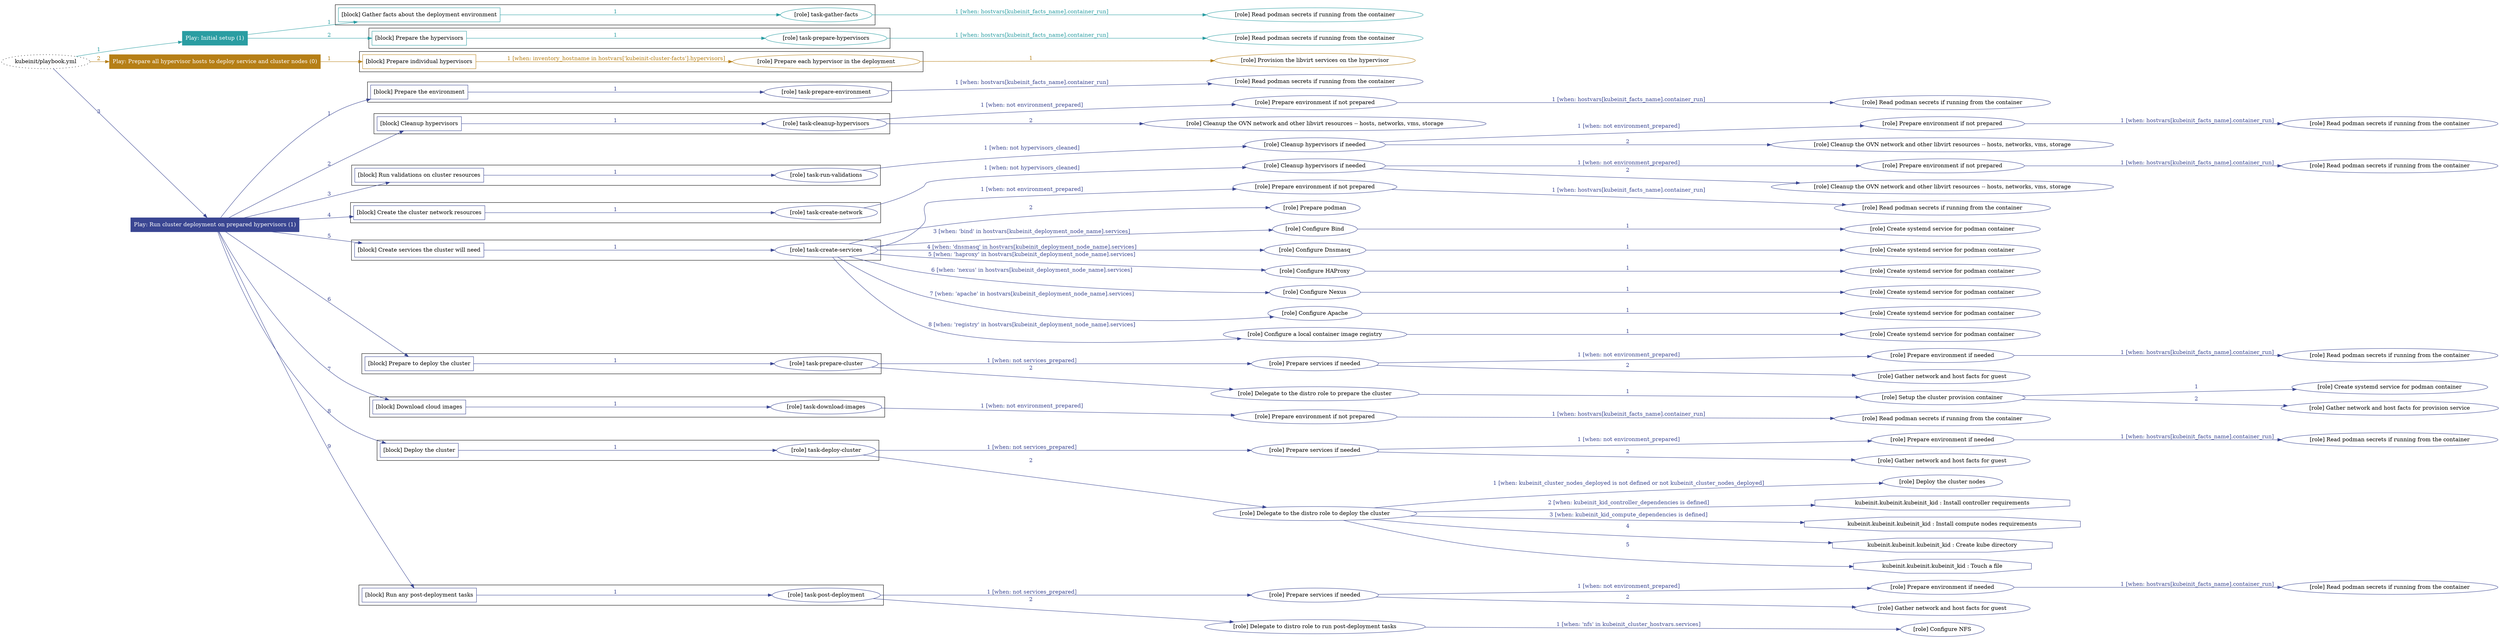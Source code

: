 digraph {
	graph [concentrate=true ordering=in rankdir=LR ratio=fill]
	edge [esep=5 sep=10]
	"kubeinit/playbook.yml" [id=root_node style=dotted]
	play_c7c4244e [label="Play: Initial setup (1)" color="#2a9da2" fontcolor="#ffffff" id=play_c7c4244e shape=box style=filled tooltip=localhost]
	"kubeinit/playbook.yml" -> play_c7c4244e [label="1 " color="#2a9da2" fontcolor="#2a9da2" id=edge_aed97bb0 labeltooltip="1 " tooltip="1 "]
	subgraph "Read podman secrets if running from the container" {
		role_f5daa499 [label="[role] Read podman secrets if running from the container" color="#2a9da2" id=role_f5daa499 tooltip="Read podman secrets if running from the container"]
	}
	subgraph "task-gather-facts" {
		role_80c6f2e5 [label="[role] task-gather-facts" color="#2a9da2" id=role_80c6f2e5 tooltip="task-gather-facts"]
		role_80c6f2e5 -> role_f5daa499 [label="1 [when: hostvars[kubeinit_facts_name].container_run]" color="#2a9da2" fontcolor="#2a9da2" id=edge_a0815695 labeltooltip="1 [when: hostvars[kubeinit_facts_name].container_run]" tooltip="1 [when: hostvars[kubeinit_facts_name].container_run]"]
	}
	subgraph "Read podman secrets if running from the container" {
		role_b9eb7ce7 [label="[role] Read podman secrets if running from the container" color="#2a9da2" id=role_b9eb7ce7 tooltip="Read podman secrets if running from the container"]
	}
	subgraph "task-prepare-hypervisors" {
		role_8793e54c [label="[role] task-prepare-hypervisors" color="#2a9da2" id=role_8793e54c tooltip="task-prepare-hypervisors"]
		role_8793e54c -> role_b9eb7ce7 [label="1 [when: hostvars[kubeinit_facts_name].container_run]" color="#2a9da2" fontcolor="#2a9da2" id=edge_85f0b55e labeltooltip="1 [when: hostvars[kubeinit_facts_name].container_run]" tooltip="1 [when: hostvars[kubeinit_facts_name].container_run]"]
	}
	subgraph "Play: Initial setup (1)" {
		play_c7c4244e -> block_0421fe7e [label=1 color="#2a9da2" fontcolor="#2a9da2" id=edge_94b4957a labeltooltip=1 tooltip=1]
		subgraph cluster_block_0421fe7e {
			block_0421fe7e [label="[block] Gather facts about the deployment environment" color="#2a9da2" id=block_0421fe7e labeltooltip="Gather facts about the deployment environment" shape=box tooltip="Gather facts about the deployment environment"]
			block_0421fe7e -> role_80c6f2e5 [label="1 " color="#2a9da2" fontcolor="#2a9da2" id=edge_e2be462d labeltooltip="1 " tooltip="1 "]
		}
		play_c7c4244e -> block_b61f8439 [label=2 color="#2a9da2" fontcolor="#2a9da2" id=edge_0bdb75f0 labeltooltip=2 tooltip=2]
		subgraph cluster_block_b61f8439 {
			block_b61f8439 [label="[block] Prepare the hypervisors" color="#2a9da2" id=block_b61f8439 labeltooltip="Prepare the hypervisors" shape=box tooltip="Prepare the hypervisors"]
			block_b61f8439 -> role_8793e54c [label="1 " color="#2a9da2" fontcolor="#2a9da2" id=edge_ad9264ef labeltooltip="1 " tooltip="1 "]
		}
	}
	play_2d266fb2 [label="Play: Prepare all hypervisor hosts to deploy service and cluster nodes (0)" color="#b67f16" fontcolor="#ffffff" id=play_2d266fb2 shape=box style=filled tooltip="Play: Prepare all hypervisor hosts to deploy service and cluster nodes (0)"]
	"kubeinit/playbook.yml" -> play_2d266fb2 [label="2 " color="#b67f16" fontcolor="#b67f16" id=edge_cb430b09 labeltooltip="2 " tooltip="2 "]
	subgraph "Provision the libvirt services on the hypervisor" {
		role_6c302af9 [label="[role] Provision the libvirt services on the hypervisor" color="#b67f16" id=role_6c302af9 tooltip="Provision the libvirt services on the hypervisor"]
	}
	subgraph "Prepare each hypervisor in the deployment" {
		role_91f6549c [label="[role] Prepare each hypervisor in the deployment" color="#b67f16" id=role_91f6549c tooltip="Prepare each hypervisor in the deployment"]
		role_91f6549c -> role_6c302af9 [label="1 " color="#b67f16" fontcolor="#b67f16" id=edge_09f7cbc0 labeltooltip="1 " tooltip="1 "]
	}
	subgraph "Play: Prepare all hypervisor hosts to deploy service and cluster nodes (0)" {
		play_2d266fb2 -> block_5f810e94 [label=1 color="#b67f16" fontcolor="#b67f16" id=edge_8931278a labeltooltip=1 tooltip=1]
		subgraph cluster_block_5f810e94 {
			block_5f810e94 [label="[block] Prepare individual hypervisors" color="#b67f16" id=block_5f810e94 labeltooltip="Prepare individual hypervisors" shape=box tooltip="Prepare individual hypervisors"]
			block_5f810e94 -> role_91f6549c [label="1 [when: inventory_hostname in hostvars['kubeinit-cluster-facts'].hypervisors]" color="#b67f16" fontcolor="#b67f16" id=edge_2e1fc644 labeltooltip="1 [when: inventory_hostname in hostvars['kubeinit-cluster-facts'].hypervisors]" tooltip="1 [when: inventory_hostname in hostvars['kubeinit-cluster-facts'].hypervisors]"]
		}
	}
	play_49335403 [label="Play: Run cluster deployment on prepared hypervisors (1)" color="#3a4692" fontcolor="#ffffff" id=play_49335403 shape=box style=filled tooltip=localhost]
	"kubeinit/playbook.yml" -> play_49335403 [label="3 " color="#3a4692" fontcolor="#3a4692" id=edge_21acf954 labeltooltip="3 " tooltip="3 "]
	subgraph "Read podman secrets if running from the container" {
		role_67c32a99 [label="[role] Read podman secrets if running from the container" color="#3a4692" id=role_67c32a99 tooltip="Read podman secrets if running from the container"]
	}
	subgraph "task-prepare-environment" {
		role_082b5de9 [label="[role] task-prepare-environment" color="#3a4692" id=role_082b5de9 tooltip="task-prepare-environment"]
		role_082b5de9 -> role_67c32a99 [label="1 [when: hostvars[kubeinit_facts_name].container_run]" color="#3a4692" fontcolor="#3a4692" id=edge_12b353ee labeltooltip="1 [when: hostvars[kubeinit_facts_name].container_run]" tooltip="1 [when: hostvars[kubeinit_facts_name].container_run]"]
	}
	subgraph "Read podman secrets if running from the container" {
		role_c50f83c5 [label="[role] Read podman secrets if running from the container" color="#3a4692" id=role_c50f83c5 tooltip="Read podman secrets if running from the container"]
	}
	subgraph "Prepare environment if not prepared" {
		role_eaed963b [label="[role] Prepare environment if not prepared" color="#3a4692" id=role_eaed963b tooltip="Prepare environment if not prepared"]
		role_eaed963b -> role_c50f83c5 [label="1 [when: hostvars[kubeinit_facts_name].container_run]" color="#3a4692" fontcolor="#3a4692" id=edge_6c109427 labeltooltip="1 [when: hostvars[kubeinit_facts_name].container_run]" tooltip="1 [when: hostvars[kubeinit_facts_name].container_run]"]
	}
	subgraph "Cleanup the OVN network and other libvirt resources -- hosts, networks, vms, storage" {
		role_c73ecead [label="[role] Cleanup the OVN network and other libvirt resources -- hosts, networks, vms, storage" color="#3a4692" id=role_c73ecead tooltip="Cleanup the OVN network and other libvirt resources -- hosts, networks, vms, storage"]
	}
	subgraph "task-cleanup-hypervisors" {
		role_b3b3bdfd [label="[role] task-cleanup-hypervisors" color="#3a4692" id=role_b3b3bdfd tooltip="task-cleanup-hypervisors"]
		role_b3b3bdfd -> role_eaed963b [label="1 [when: not environment_prepared]" color="#3a4692" fontcolor="#3a4692" id=edge_dd5d40f5 labeltooltip="1 [when: not environment_prepared]" tooltip="1 [when: not environment_prepared]"]
		role_b3b3bdfd -> role_c73ecead [label="2 " color="#3a4692" fontcolor="#3a4692" id=edge_3cd8b5e4 labeltooltip="2 " tooltip="2 "]
	}
	subgraph "Read podman secrets if running from the container" {
		role_54a66305 [label="[role] Read podman secrets if running from the container" color="#3a4692" id=role_54a66305 tooltip="Read podman secrets if running from the container"]
	}
	subgraph "Prepare environment if not prepared" {
		role_33ffafb8 [label="[role] Prepare environment if not prepared" color="#3a4692" id=role_33ffafb8 tooltip="Prepare environment if not prepared"]
		role_33ffafb8 -> role_54a66305 [label="1 [when: hostvars[kubeinit_facts_name].container_run]" color="#3a4692" fontcolor="#3a4692" id=edge_600242b2 labeltooltip="1 [when: hostvars[kubeinit_facts_name].container_run]" tooltip="1 [when: hostvars[kubeinit_facts_name].container_run]"]
	}
	subgraph "Cleanup the OVN network and other libvirt resources -- hosts, networks, vms, storage" {
		role_b25b40e8 [label="[role] Cleanup the OVN network and other libvirt resources -- hosts, networks, vms, storage" color="#3a4692" id=role_b25b40e8 tooltip="Cleanup the OVN network and other libvirt resources -- hosts, networks, vms, storage"]
	}
	subgraph "Cleanup hypervisors if needed" {
		role_47fe9bcb [label="[role] Cleanup hypervisors if needed" color="#3a4692" id=role_47fe9bcb tooltip="Cleanup hypervisors if needed"]
		role_47fe9bcb -> role_33ffafb8 [label="1 [when: not environment_prepared]" color="#3a4692" fontcolor="#3a4692" id=edge_d30f9924 labeltooltip="1 [when: not environment_prepared]" tooltip="1 [when: not environment_prepared]"]
		role_47fe9bcb -> role_b25b40e8 [label="2 " color="#3a4692" fontcolor="#3a4692" id=edge_38484ba8 labeltooltip="2 " tooltip="2 "]
	}
	subgraph "task-run-validations" {
		role_7ef80d5f [label="[role] task-run-validations" color="#3a4692" id=role_7ef80d5f tooltip="task-run-validations"]
		role_7ef80d5f -> role_47fe9bcb [label="1 [when: not hypervisors_cleaned]" color="#3a4692" fontcolor="#3a4692" id=edge_8783ac80 labeltooltip="1 [when: not hypervisors_cleaned]" tooltip="1 [when: not hypervisors_cleaned]"]
	}
	subgraph "Read podman secrets if running from the container" {
		role_043c17e5 [label="[role] Read podman secrets if running from the container" color="#3a4692" id=role_043c17e5 tooltip="Read podman secrets if running from the container"]
	}
	subgraph "Prepare environment if not prepared" {
		role_65fe25c2 [label="[role] Prepare environment if not prepared" color="#3a4692" id=role_65fe25c2 tooltip="Prepare environment if not prepared"]
		role_65fe25c2 -> role_043c17e5 [label="1 [when: hostvars[kubeinit_facts_name].container_run]" color="#3a4692" fontcolor="#3a4692" id=edge_47d6d173 labeltooltip="1 [when: hostvars[kubeinit_facts_name].container_run]" tooltip="1 [when: hostvars[kubeinit_facts_name].container_run]"]
	}
	subgraph "Cleanup the OVN network and other libvirt resources -- hosts, networks, vms, storage" {
		role_8732fb53 [label="[role] Cleanup the OVN network and other libvirt resources -- hosts, networks, vms, storage" color="#3a4692" id=role_8732fb53 tooltip="Cleanup the OVN network and other libvirt resources -- hosts, networks, vms, storage"]
	}
	subgraph "Cleanup hypervisors if needed" {
		role_534dcfa3 [label="[role] Cleanup hypervisors if needed" color="#3a4692" id=role_534dcfa3 tooltip="Cleanup hypervisors if needed"]
		role_534dcfa3 -> role_65fe25c2 [label="1 [when: not environment_prepared]" color="#3a4692" fontcolor="#3a4692" id=edge_81a2f6a2 labeltooltip="1 [when: not environment_prepared]" tooltip="1 [when: not environment_prepared]"]
		role_534dcfa3 -> role_8732fb53 [label="2 " color="#3a4692" fontcolor="#3a4692" id=edge_c6e23b8f labeltooltip="2 " tooltip="2 "]
	}
	subgraph "task-create-network" {
		role_29abb6ca [label="[role] task-create-network" color="#3a4692" id=role_29abb6ca tooltip="task-create-network"]
		role_29abb6ca -> role_534dcfa3 [label="1 [when: not hypervisors_cleaned]" color="#3a4692" fontcolor="#3a4692" id=edge_60fcfe67 labeltooltip="1 [when: not hypervisors_cleaned]" tooltip="1 [when: not hypervisors_cleaned]"]
	}
	subgraph "Read podman secrets if running from the container" {
		role_03f94be3 [label="[role] Read podman secrets if running from the container" color="#3a4692" id=role_03f94be3 tooltip="Read podman secrets if running from the container"]
	}
	subgraph "Prepare environment if not prepared" {
		role_d7ad94b0 [label="[role] Prepare environment if not prepared" color="#3a4692" id=role_d7ad94b0 tooltip="Prepare environment if not prepared"]
		role_d7ad94b0 -> role_03f94be3 [label="1 [when: hostvars[kubeinit_facts_name].container_run]" color="#3a4692" fontcolor="#3a4692" id=edge_ec8800c0 labeltooltip="1 [when: hostvars[kubeinit_facts_name].container_run]" tooltip="1 [when: hostvars[kubeinit_facts_name].container_run]"]
	}
	subgraph "Prepare podman" {
		role_e4fca821 [label="[role] Prepare podman" color="#3a4692" id=role_e4fca821 tooltip="Prepare podman"]
	}
	subgraph "Create systemd service for podman container" {
		role_4534d521 [label="[role] Create systemd service for podman container" color="#3a4692" id=role_4534d521 tooltip="Create systemd service for podman container"]
	}
	subgraph "Configure Bind" {
		role_f3d68622 [label="[role] Configure Bind" color="#3a4692" id=role_f3d68622 tooltip="Configure Bind"]
		role_f3d68622 -> role_4534d521 [label="1 " color="#3a4692" fontcolor="#3a4692" id=edge_31d0db3e labeltooltip="1 " tooltip="1 "]
	}
	subgraph "Create systemd service for podman container" {
		role_3362e053 [label="[role] Create systemd service for podman container" color="#3a4692" id=role_3362e053 tooltip="Create systemd service for podman container"]
	}
	subgraph "Configure Dnsmasq" {
		role_849591e7 [label="[role] Configure Dnsmasq" color="#3a4692" id=role_849591e7 tooltip="Configure Dnsmasq"]
		role_849591e7 -> role_3362e053 [label="1 " color="#3a4692" fontcolor="#3a4692" id=edge_5e905473 labeltooltip="1 " tooltip="1 "]
	}
	subgraph "Create systemd service for podman container" {
		role_0c691523 [label="[role] Create systemd service for podman container" color="#3a4692" id=role_0c691523 tooltip="Create systemd service for podman container"]
	}
	subgraph "Configure HAProxy" {
		role_d433f154 [label="[role] Configure HAProxy" color="#3a4692" id=role_d433f154 tooltip="Configure HAProxy"]
		role_d433f154 -> role_0c691523 [label="1 " color="#3a4692" fontcolor="#3a4692" id=edge_c3368771 labeltooltip="1 " tooltip="1 "]
	}
	subgraph "Create systemd service for podman container" {
		role_c8da731c [label="[role] Create systemd service for podman container" color="#3a4692" id=role_c8da731c tooltip="Create systemd service for podman container"]
	}
	subgraph "Configure Nexus" {
		role_7488633d [label="[role] Configure Nexus" color="#3a4692" id=role_7488633d tooltip="Configure Nexus"]
		role_7488633d -> role_c8da731c [label="1 " color="#3a4692" fontcolor="#3a4692" id=edge_ff51a708 labeltooltip="1 " tooltip="1 "]
	}
	subgraph "Create systemd service for podman container" {
		role_d178b2d3 [label="[role] Create systemd service for podman container" color="#3a4692" id=role_d178b2d3 tooltip="Create systemd service for podman container"]
	}
	subgraph "Configure Apache" {
		role_10566935 [label="[role] Configure Apache" color="#3a4692" id=role_10566935 tooltip="Configure Apache"]
		role_10566935 -> role_d178b2d3 [label="1 " color="#3a4692" fontcolor="#3a4692" id=edge_d89dc905 labeltooltip="1 " tooltip="1 "]
	}
	subgraph "Create systemd service for podman container" {
		role_7ff29e07 [label="[role] Create systemd service for podman container" color="#3a4692" id=role_7ff29e07 tooltip="Create systemd service for podman container"]
	}
	subgraph "Configure a local container image registry" {
		role_132e29bf [label="[role] Configure a local container image registry" color="#3a4692" id=role_132e29bf tooltip="Configure a local container image registry"]
		role_132e29bf -> role_7ff29e07 [label="1 " color="#3a4692" fontcolor="#3a4692" id=edge_9098af61 labeltooltip="1 " tooltip="1 "]
	}
	subgraph "task-create-services" {
		role_c28f6316 [label="[role] task-create-services" color="#3a4692" id=role_c28f6316 tooltip="task-create-services"]
		role_c28f6316 -> role_d7ad94b0 [label="1 [when: not environment_prepared]" color="#3a4692" fontcolor="#3a4692" id=edge_75a02c07 labeltooltip="1 [when: not environment_prepared]" tooltip="1 [when: not environment_prepared]"]
		role_c28f6316 -> role_e4fca821 [label="2 " color="#3a4692" fontcolor="#3a4692" id=edge_a46c9c1a labeltooltip="2 " tooltip="2 "]
		role_c28f6316 -> role_f3d68622 [label="3 [when: 'bind' in hostvars[kubeinit_deployment_node_name].services]" color="#3a4692" fontcolor="#3a4692" id=edge_bd4cb39d labeltooltip="3 [when: 'bind' in hostvars[kubeinit_deployment_node_name].services]" tooltip="3 [when: 'bind' in hostvars[kubeinit_deployment_node_name].services]"]
		role_c28f6316 -> role_849591e7 [label="4 [when: 'dnsmasq' in hostvars[kubeinit_deployment_node_name].services]" color="#3a4692" fontcolor="#3a4692" id=edge_4e809b0a labeltooltip="4 [when: 'dnsmasq' in hostvars[kubeinit_deployment_node_name].services]" tooltip="4 [when: 'dnsmasq' in hostvars[kubeinit_deployment_node_name].services]"]
		role_c28f6316 -> role_d433f154 [label="5 [when: 'haproxy' in hostvars[kubeinit_deployment_node_name].services]" color="#3a4692" fontcolor="#3a4692" id=edge_eaf50330 labeltooltip="5 [when: 'haproxy' in hostvars[kubeinit_deployment_node_name].services]" tooltip="5 [when: 'haproxy' in hostvars[kubeinit_deployment_node_name].services]"]
		role_c28f6316 -> role_7488633d [label="6 [when: 'nexus' in hostvars[kubeinit_deployment_node_name].services]" color="#3a4692" fontcolor="#3a4692" id=edge_6c630381 labeltooltip="6 [when: 'nexus' in hostvars[kubeinit_deployment_node_name].services]" tooltip="6 [when: 'nexus' in hostvars[kubeinit_deployment_node_name].services]"]
		role_c28f6316 -> role_10566935 [label="7 [when: 'apache' in hostvars[kubeinit_deployment_node_name].services]" color="#3a4692" fontcolor="#3a4692" id=edge_96152158 labeltooltip="7 [when: 'apache' in hostvars[kubeinit_deployment_node_name].services]" tooltip="7 [when: 'apache' in hostvars[kubeinit_deployment_node_name].services]"]
		role_c28f6316 -> role_132e29bf [label="8 [when: 'registry' in hostvars[kubeinit_deployment_node_name].services]" color="#3a4692" fontcolor="#3a4692" id=edge_005bab72 labeltooltip="8 [when: 'registry' in hostvars[kubeinit_deployment_node_name].services]" tooltip="8 [when: 'registry' in hostvars[kubeinit_deployment_node_name].services]"]
	}
	subgraph "Read podman secrets if running from the container" {
		role_f506a992 [label="[role] Read podman secrets if running from the container" color="#3a4692" id=role_f506a992 tooltip="Read podman secrets if running from the container"]
	}
	subgraph "Prepare environment if needed" {
		role_10a2e361 [label="[role] Prepare environment if needed" color="#3a4692" id=role_10a2e361 tooltip="Prepare environment if needed"]
		role_10a2e361 -> role_f506a992 [label="1 [when: hostvars[kubeinit_facts_name].container_run]" color="#3a4692" fontcolor="#3a4692" id=edge_3a426c1a labeltooltip="1 [when: hostvars[kubeinit_facts_name].container_run]" tooltip="1 [when: hostvars[kubeinit_facts_name].container_run]"]
	}
	subgraph "Gather network and host facts for guest" {
		role_d81be8f6 [label="[role] Gather network and host facts for guest" color="#3a4692" id=role_d81be8f6 tooltip="Gather network and host facts for guest"]
	}
	subgraph "Prepare services if needed" {
		role_ef08c5e6 [label="[role] Prepare services if needed" color="#3a4692" id=role_ef08c5e6 tooltip="Prepare services if needed"]
		role_ef08c5e6 -> role_10a2e361 [label="1 [when: not environment_prepared]" color="#3a4692" fontcolor="#3a4692" id=edge_8ef5d42c labeltooltip="1 [when: not environment_prepared]" tooltip="1 [when: not environment_prepared]"]
		role_ef08c5e6 -> role_d81be8f6 [label="2 " color="#3a4692" fontcolor="#3a4692" id=edge_1fc3c713 labeltooltip="2 " tooltip="2 "]
	}
	subgraph "Create systemd service for podman container" {
		role_33b4d5b4 [label="[role] Create systemd service for podman container" color="#3a4692" id=role_33b4d5b4 tooltip="Create systemd service for podman container"]
	}
	subgraph "Gather network and host facts for provision service" {
		role_ca2514f6 [label="[role] Gather network and host facts for provision service" color="#3a4692" id=role_ca2514f6 tooltip="Gather network and host facts for provision service"]
	}
	subgraph "Setup the cluster provision container" {
		role_138d25f4 [label="[role] Setup the cluster provision container" color="#3a4692" id=role_138d25f4 tooltip="Setup the cluster provision container"]
		role_138d25f4 -> role_33b4d5b4 [label="1 " color="#3a4692" fontcolor="#3a4692" id=edge_4e4033e1 labeltooltip="1 " tooltip="1 "]
		role_138d25f4 -> role_ca2514f6 [label="2 " color="#3a4692" fontcolor="#3a4692" id=edge_ca1f366f labeltooltip="2 " tooltip="2 "]
	}
	subgraph "Delegate to the distro role to prepare the cluster" {
		role_d0961dcc [label="[role] Delegate to the distro role to prepare the cluster" color="#3a4692" id=role_d0961dcc tooltip="Delegate to the distro role to prepare the cluster"]
		role_d0961dcc -> role_138d25f4 [label="1 " color="#3a4692" fontcolor="#3a4692" id=edge_9579a5a1 labeltooltip="1 " tooltip="1 "]
	}
	subgraph "task-prepare-cluster" {
		role_8cd90754 [label="[role] task-prepare-cluster" color="#3a4692" id=role_8cd90754 tooltip="task-prepare-cluster"]
		role_8cd90754 -> role_ef08c5e6 [label="1 [when: not services_prepared]" color="#3a4692" fontcolor="#3a4692" id=edge_663e19ec labeltooltip="1 [when: not services_prepared]" tooltip="1 [when: not services_prepared]"]
		role_8cd90754 -> role_d0961dcc [label="2 " color="#3a4692" fontcolor="#3a4692" id=edge_f0695880 labeltooltip="2 " tooltip="2 "]
	}
	subgraph "Read podman secrets if running from the container" {
		role_bddd3d06 [label="[role] Read podman secrets if running from the container" color="#3a4692" id=role_bddd3d06 tooltip="Read podman secrets if running from the container"]
	}
	subgraph "Prepare environment if not prepared" {
		role_2c595923 [label="[role] Prepare environment if not prepared" color="#3a4692" id=role_2c595923 tooltip="Prepare environment if not prepared"]
		role_2c595923 -> role_bddd3d06 [label="1 [when: hostvars[kubeinit_facts_name].container_run]" color="#3a4692" fontcolor="#3a4692" id=edge_adc989cd labeltooltip="1 [when: hostvars[kubeinit_facts_name].container_run]" tooltip="1 [when: hostvars[kubeinit_facts_name].container_run]"]
	}
	subgraph "task-download-images" {
		role_0e706435 [label="[role] task-download-images" color="#3a4692" id=role_0e706435 tooltip="task-download-images"]
		role_0e706435 -> role_2c595923 [label="1 [when: not environment_prepared]" color="#3a4692" fontcolor="#3a4692" id=edge_148c0faa labeltooltip="1 [when: not environment_prepared]" tooltip="1 [when: not environment_prepared]"]
	}
	subgraph "Read podman secrets if running from the container" {
		role_2e3955f7 [label="[role] Read podman secrets if running from the container" color="#3a4692" id=role_2e3955f7 tooltip="Read podman secrets if running from the container"]
	}
	subgraph "Prepare environment if needed" {
		role_2ff6548e [label="[role] Prepare environment if needed" color="#3a4692" id=role_2ff6548e tooltip="Prepare environment if needed"]
		role_2ff6548e -> role_2e3955f7 [label="1 [when: hostvars[kubeinit_facts_name].container_run]" color="#3a4692" fontcolor="#3a4692" id=edge_795e62ee labeltooltip="1 [when: hostvars[kubeinit_facts_name].container_run]" tooltip="1 [when: hostvars[kubeinit_facts_name].container_run]"]
	}
	subgraph "Gather network and host facts for guest" {
		role_0f5d6cc6 [label="[role] Gather network and host facts for guest" color="#3a4692" id=role_0f5d6cc6 tooltip="Gather network and host facts for guest"]
	}
	subgraph "Prepare services if needed" {
		role_0dbcb209 [label="[role] Prepare services if needed" color="#3a4692" id=role_0dbcb209 tooltip="Prepare services if needed"]
		role_0dbcb209 -> role_2ff6548e [label="1 [when: not environment_prepared]" color="#3a4692" fontcolor="#3a4692" id=edge_530292c4 labeltooltip="1 [when: not environment_prepared]" tooltip="1 [when: not environment_prepared]"]
		role_0dbcb209 -> role_0f5d6cc6 [label="2 " color="#3a4692" fontcolor="#3a4692" id=edge_6df18fd8 labeltooltip="2 " tooltip="2 "]
	}
	subgraph "Deploy the cluster nodes" {
		role_372c7e40 [label="[role] Deploy the cluster nodes" color="#3a4692" id=role_372c7e40 tooltip="Deploy the cluster nodes"]
	}
	subgraph "Delegate to the distro role to deploy the cluster" {
		role_d3da5e61 [label="[role] Delegate to the distro role to deploy the cluster" color="#3a4692" id=role_d3da5e61 tooltip="Delegate to the distro role to deploy the cluster"]
		role_d3da5e61 -> role_372c7e40 [label="1 [when: kubeinit_cluster_nodes_deployed is not defined or not kubeinit_cluster_nodes_deployed]" color="#3a4692" fontcolor="#3a4692" id=edge_1d34c35b labeltooltip="1 [when: kubeinit_cluster_nodes_deployed is not defined or not kubeinit_cluster_nodes_deployed]" tooltip="1 [when: kubeinit_cluster_nodes_deployed is not defined or not kubeinit_cluster_nodes_deployed]"]
		task_440f1b4a [label="kubeinit.kubeinit.kubeinit_kid : Install controller requirements" color="#3a4692" id=task_440f1b4a shape=octagon tooltip="kubeinit.kubeinit.kubeinit_kid : Install controller requirements"]
		role_d3da5e61 -> task_440f1b4a [label="2 [when: kubeinit_kid_controller_dependencies is defined]" color="#3a4692" fontcolor="#3a4692" id=edge_4623413c labeltooltip="2 [when: kubeinit_kid_controller_dependencies is defined]" tooltip="2 [when: kubeinit_kid_controller_dependencies is defined]"]
		task_aefaf77e [label="kubeinit.kubeinit.kubeinit_kid : Install compute nodes requirements" color="#3a4692" id=task_aefaf77e shape=octagon tooltip="kubeinit.kubeinit.kubeinit_kid : Install compute nodes requirements"]
		role_d3da5e61 -> task_aefaf77e [label="3 [when: kubeinit_kid_compute_dependencies is defined]" color="#3a4692" fontcolor="#3a4692" id=edge_dc47b8de labeltooltip="3 [when: kubeinit_kid_compute_dependencies is defined]" tooltip="3 [when: kubeinit_kid_compute_dependencies is defined]"]
		task_b70a6d23 [label="kubeinit.kubeinit.kubeinit_kid : Create kube directory" color="#3a4692" id=task_b70a6d23 shape=octagon tooltip="kubeinit.kubeinit.kubeinit_kid : Create kube directory"]
		role_d3da5e61 -> task_b70a6d23 [label="4 " color="#3a4692" fontcolor="#3a4692" id=edge_2ac5f981 labeltooltip="4 " tooltip="4 "]
		task_818ae64e [label="kubeinit.kubeinit.kubeinit_kid : Touch a file" color="#3a4692" id=task_818ae64e shape=octagon tooltip="kubeinit.kubeinit.kubeinit_kid : Touch a file"]
		role_d3da5e61 -> task_818ae64e [label="5 " color="#3a4692" fontcolor="#3a4692" id=edge_a9e1caae labeltooltip="5 " tooltip="5 "]
	}
	subgraph "task-deploy-cluster" {
		role_aa2f9b32 [label="[role] task-deploy-cluster" color="#3a4692" id=role_aa2f9b32 tooltip="task-deploy-cluster"]
		role_aa2f9b32 -> role_0dbcb209 [label="1 [when: not services_prepared]" color="#3a4692" fontcolor="#3a4692" id=edge_8ba6f762 labeltooltip="1 [when: not services_prepared]" tooltip="1 [when: not services_prepared]"]
		role_aa2f9b32 -> role_d3da5e61 [label="2 " color="#3a4692" fontcolor="#3a4692" id=edge_57c76a09 labeltooltip="2 " tooltip="2 "]
	}
	subgraph "Read podman secrets if running from the container" {
		role_bd52545e [label="[role] Read podman secrets if running from the container" color="#3a4692" id=role_bd52545e tooltip="Read podman secrets if running from the container"]
	}
	subgraph "Prepare environment if needed" {
		role_1bff4fc0 [label="[role] Prepare environment if needed" color="#3a4692" id=role_1bff4fc0 tooltip="Prepare environment if needed"]
		role_1bff4fc0 -> role_bd52545e [label="1 [when: hostvars[kubeinit_facts_name].container_run]" color="#3a4692" fontcolor="#3a4692" id=edge_08804764 labeltooltip="1 [when: hostvars[kubeinit_facts_name].container_run]" tooltip="1 [when: hostvars[kubeinit_facts_name].container_run]"]
	}
	subgraph "Gather network and host facts for guest" {
		role_adae50a2 [label="[role] Gather network and host facts for guest" color="#3a4692" id=role_adae50a2 tooltip="Gather network and host facts for guest"]
	}
	subgraph "Prepare services if needed" {
		role_53184bdd [label="[role] Prepare services if needed" color="#3a4692" id=role_53184bdd tooltip="Prepare services if needed"]
		role_53184bdd -> role_1bff4fc0 [label="1 [when: not environment_prepared]" color="#3a4692" fontcolor="#3a4692" id=edge_65f695e2 labeltooltip="1 [when: not environment_prepared]" tooltip="1 [when: not environment_prepared]"]
		role_53184bdd -> role_adae50a2 [label="2 " color="#3a4692" fontcolor="#3a4692" id=edge_82a76e92 labeltooltip="2 " tooltip="2 "]
	}
	subgraph "Configure NFS" {
		role_d694caaa [label="[role] Configure NFS" color="#3a4692" id=role_d694caaa tooltip="Configure NFS"]
	}
	subgraph "Delegate to distro role to run post-deployment tasks" {
		role_faacca12 [label="[role] Delegate to distro role to run post-deployment tasks" color="#3a4692" id=role_faacca12 tooltip="Delegate to distro role to run post-deployment tasks"]
		role_faacca12 -> role_d694caaa [label="1 [when: 'nfs' in kubeinit_cluster_hostvars.services]" color="#3a4692" fontcolor="#3a4692" id=edge_07350bf8 labeltooltip="1 [when: 'nfs' in kubeinit_cluster_hostvars.services]" tooltip="1 [when: 'nfs' in kubeinit_cluster_hostvars.services]"]
	}
	subgraph "task-post-deployment" {
		role_9f47986b [label="[role] task-post-deployment" color="#3a4692" id=role_9f47986b tooltip="task-post-deployment"]
		role_9f47986b -> role_53184bdd [label="1 [when: not services_prepared]" color="#3a4692" fontcolor="#3a4692" id=edge_45467ff1 labeltooltip="1 [when: not services_prepared]" tooltip="1 [when: not services_prepared]"]
		role_9f47986b -> role_faacca12 [label="2 " color="#3a4692" fontcolor="#3a4692" id=edge_6ef99226 labeltooltip="2 " tooltip="2 "]
	}
	subgraph "Play: Run cluster deployment on prepared hypervisors (1)" {
		play_49335403 -> block_fb154c27 [label=1 color="#3a4692" fontcolor="#3a4692" id=edge_cd6dd1aa labeltooltip=1 tooltip=1]
		subgraph cluster_block_fb154c27 {
			block_fb154c27 [label="[block] Prepare the environment" color="#3a4692" id=block_fb154c27 labeltooltip="Prepare the environment" shape=box tooltip="Prepare the environment"]
			block_fb154c27 -> role_082b5de9 [label="1 " color="#3a4692" fontcolor="#3a4692" id=edge_43dce600 labeltooltip="1 " tooltip="1 "]
		}
		play_49335403 -> block_90bf0a56 [label=2 color="#3a4692" fontcolor="#3a4692" id=edge_11df7d00 labeltooltip=2 tooltip=2]
		subgraph cluster_block_90bf0a56 {
			block_90bf0a56 [label="[block] Cleanup hypervisors" color="#3a4692" id=block_90bf0a56 labeltooltip="Cleanup hypervisors" shape=box tooltip="Cleanup hypervisors"]
			block_90bf0a56 -> role_b3b3bdfd [label="1 " color="#3a4692" fontcolor="#3a4692" id=edge_a5bb39aa labeltooltip="1 " tooltip="1 "]
		}
		play_49335403 -> block_44ec35a0 [label=3 color="#3a4692" fontcolor="#3a4692" id=edge_952dc948 labeltooltip=3 tooltip=3]
		subgraph cluster_block_44ec35a0 {
			block_44ec35a0 [label="[block] Run validations on cluster resources" color="#3a4692" id=block_44ec35a0 labeltooltip="Run validations on cluster resources" shape=box tooltip="Run validations on cluster resources"]
			block_44ec35a0 -> role_7ef80d5f [label="1 " color="#3a4692" fontcolor="#3a4692" id=edge_d6866156 labeltooltip="1 " tooltip="1 "]
		}
		play_49335403 -> block_db3a65b5 [label=4 color="#3a4692" fontcolor="#3a4692" id=edge_51109a1e labeltooltip=4 tooltip=4]
		subgraph cluster_block_db3a65b5 {
			block_db3a65b5 [label="[block] Create the cluster network resources" color="#3a4692" id=block_db3a65b5 labeltooltip="Create the cluster network resources" shape=box tooltip="Create the cluster network resources"]
			block_db3a65b5 -> role_29abb6ca [label="1 " color="#3a4692" fontcolor="#3a4692" id=edge_32cf6e8b labeltooltip="1 " tooltip="1 "]
		}
		play_49335403 -> block_da18774e [label=5 color="#3a4692" fontcolor="#3a4692" id=edge_8a518672 labeltooltip=5 tooltip=5]
		subgraph cluster_block_da18774e {
			block_da18774e [label="[block] Create services the cluster will need" color="#3a4692" id=block_da18774e labeltooltip="Create services the cluster will need" shape=box tooltip="Create services the cluster will need"]
			block_da18774e -> role_c28f6316 [label="1 " color="#3a4692" fontcolor="#3a4692" id=edge_481c4329 labeltooltip="1 " tooltip="1 "]
		}
		play_49335403 -> block_bacdd409 [label=6 color="#3a4692" fontcolor="#3a4692" id=edge_7e856877 labeltooltip=6 tooltip=6]
		subgraph cluster_block_bacdd409 {
			block_bacdd409 [label="[block] Prepare to deploy the cluster" color="#3a4692" id=block_bacdd409 labeltooltip="Prepare to deploy the cluster" shape=box tooltip="Prepare to deploy the cluster"]
			block_bacdd409 -> role_8cd90754 [label="1 " color="#3a4692" fontcolor="#3a4692" id=edge_7a5755b0 labeltooltip="1 " tooltip="1 "]
		}
		play_49335403 -> block_8f1dfe8b [label=7 color="#3a4692" fontcolor="#3a4692" id=edge_f7634825 labeltooltip=7 tooltip=7]
		subgraph cluster_block_8f1dfe8b {
			block_8f1dfe8b [label="[block] Download cloud images" color="#3a4692" id=block_8f1dfe8b labeltooltip="Download cloud images" shape=box tooltip="Download cloud images"]
			block_8f1dfe8b -> role_0e706435 [label="1 " color="#3a4692" fontcolor="#3a4692" id=edge_3c996073 labeltooltip="1 " tooltip="1 "]
		}
		play_49335403 -> block_9f60d20c [label=8 color="#3a4692" fontcolor="#3a4692" id=edge_41234548 labeltooltip=8 tooltip=8]
		subgraph cluster_block_9f60d20c {
			block_9f60d20c [label="[block] Deploy the cluster" color="#3a4692" id=block_9f60d20c labeltooltip="Deploy the cluster" shape=box tooltip="Deploy the cluster"]
			block_9f60d20c -> role_aa2f9b32 [label="1 " color="#3a4692" fontcolor="#3a4692" id=edge_6d5bdba8 labeltooltip="1 " tooltip="1 "]
		}
		play_49335403 -> block_d259477b [label=9 color="#3a4692" fontcolor="#3a4692" id=edge_a34e5a7c labeltooltip=9 tooltip=9]
		subgraph cluster_block_d259477b {
			block_d259477b [label="[block] Run any post-deployment tasks" color="#3a4692" id=block_d259477b labeltooltip="Run any post-deployment tasks" shape=box tooltip="Run any post-deployment tasks"]
			block_d259477b -> role_9f47986b [label="1 " color="#3a4692" fontcolor="#3a4692" id=edge_9930b90e labeltooltip="1 " tooltip="1 "]
		}
	}
}
